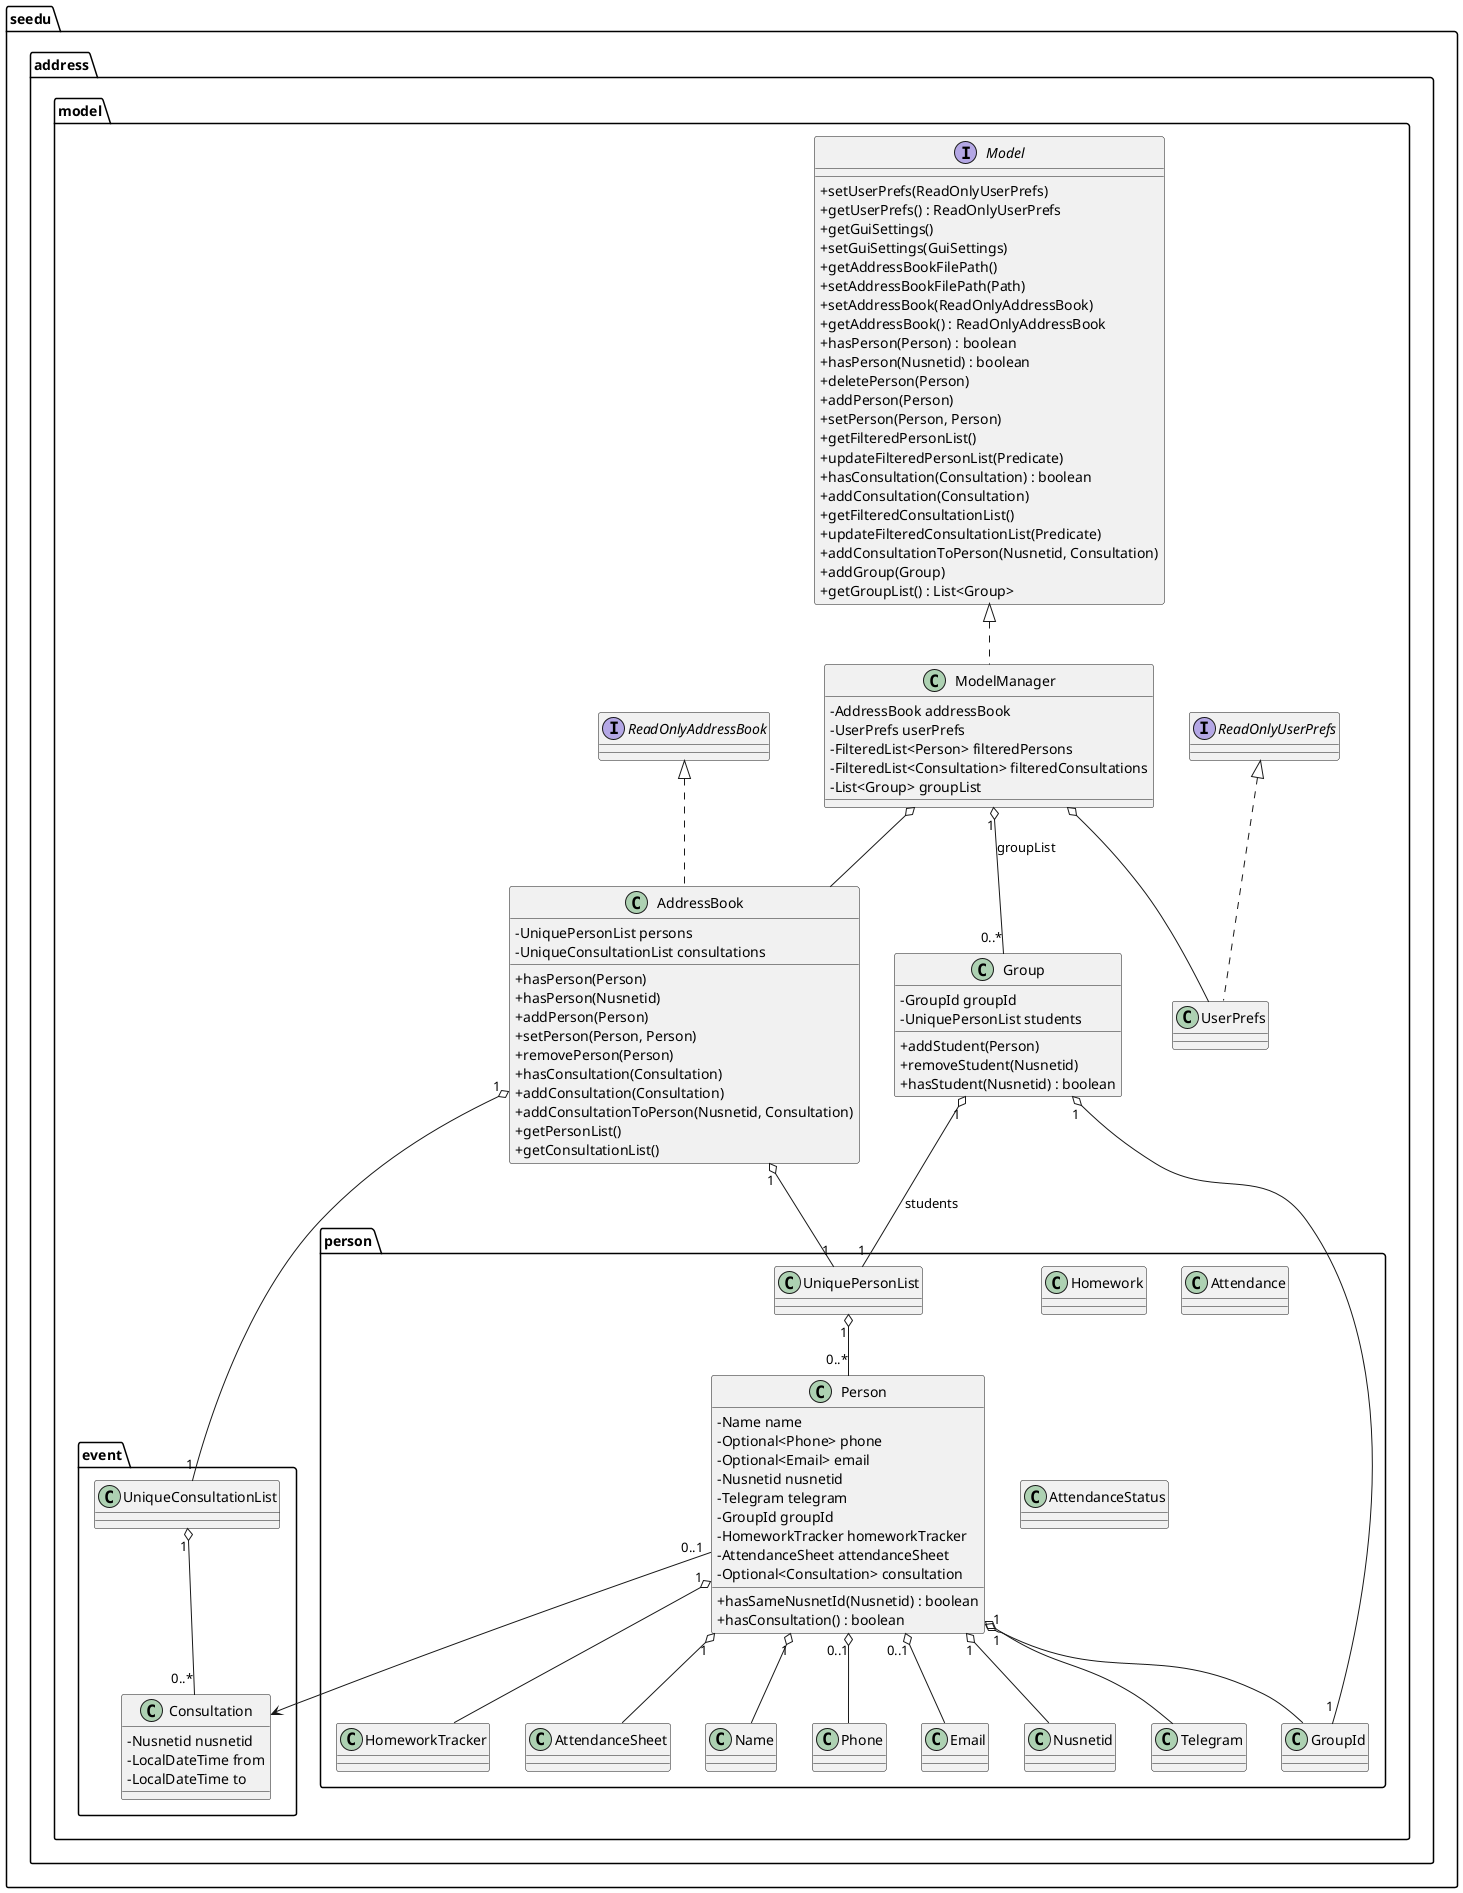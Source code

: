 @startuml
' Better Model Class Diagram (accurate to current codebase)

skinparam classAttributeIconSize 0

package "seedu.address.model" {
  interface ReadOnlyAddressBook

  class AddressBook {
    - UniquePersonList persons
    - UniqueConsultationList consultations
    + hasPerson(Person)
    + hasPerson(Nusnetid)
    + addPerson(Person)
    + setPerson(Person, Person)
    + removePerson(Person)
    + hasConsultation(Consultation)
    + addConsultation(Consultation)
    + addConsultationToPerson(Nusnetid, Consultation)
    + getPersonList()
    + getConsultationList()
  }

  interface Model {
    + setUserPrefs(ReadOnlyUserPrefs)
    + getUserPrefs() : ReadOnlyUserPrefs
    + getGuiSettings()
    + setGuiSettings(GuiSettings)
    + getAddressBookFilePath()
    + setAddressBookFilePath(Path)
    + setAddressBook(ReadOnlyAddressBook)
    + getAddressBook() : ReadOnlyAddressBook
    + hasPerson(Person) : boolean
    + hasPerson(Nusnetid) : boolean
    + deletePerson(Person)
    + addPerson(Person)
    + setPerson(Person, Person)
    + getFilteredPersonList()
    + updateFilteredPersonList(Predicate)
    + hasConsultation(Consultation) : boolean
    + addConsultation(Consultation)
    + getFilteredConsultationList()
    + updateFilteredConsultationList(Predicate)
    + addConsultationToPerson(Nusnetid, Consultation)
    + addGroup(Group)
    + getGroupList() : List<Group>
  }

  class ModelManager {
    - AddressBook addressBook
    - UserPrefs userPrefs
    - FilteredList<Person> filteredPersons
    - FilteredList<Consultation> filteredConsultations
    - List<Group> groupList
  }

  class UserPrefs
  interface ReadOnlyUserPrefs

  class Group {
    - GroupId groupId
    - UniquePersonList students
    + addStudent(Person)
    + removeStudent(Nusnetid)
    + hasStudent(Nusnetid) : boolean
  }
}

package "seedu.address.model.person" {
  class UniquePersonList

  class Person {
    - Name name
    - Optional<Phone> phone
    - Optional<Email> email
    - Nusnetid nusnetid
    - Telegram telegram
    - GroupId groupId
    - HomeworkTracker homeworkTracker
    - AttendanceSheet attendanceSheet
    - Optional<Consultation> consultation
    + hasSameNusnetId(Nusnetid) : boolean
    + hasConsultation() : boolean
  }

  class HomeworkTracker
  class Homework
  class AttendanceSheet
  class Attendance
  class AttendanceStatus
  class Name
  class Phone
  class Email
  class Nusnetid
  class Telegram
  class GroupId
}

package "seedu.address.model.event" {
  class Consultation {
    - Nusnetid nusnetid
    - LocalDateTime from
    - LocalDateTime to
  }
  class UniqueConsultationList
}

' interfaces and implementation
ReadOnlyAddressBook <|.. AddressBook
Model <|.. ModelManager
ReadOnlyUserPrefs <|.. UserPrefs

' major compositions/associations
ModelManager o-- AddressBook
ModelManager o-- UserPrefs
ModelManager "1" o-- "0..*" Group : groupList

AddressBook "1" o-- "1" UniquePersonList
AddressBook "1" o-- "1" UniqueConsultationList
UniquePersonList "1" o-- "0..*" Person
UniqueConsultationList "1" o-- "0..*" Consultation

Group "1" o-- "1" seedu.address.model.person.GroupId
Group "1" o-- "1" UniquePersonList : students

Person "1" o-- Name
Person "0..1" o-- Phone
Person "0..1" o-- Email
Person "1" o-- Nusnetid
Person "1" o-- Telegram
Person "1" o-- GroupId
Person "1" o-- HomeworkTracker
Person "1" o-- AttendanceSheet
Person "0..1" --> Consultation

@enduml
